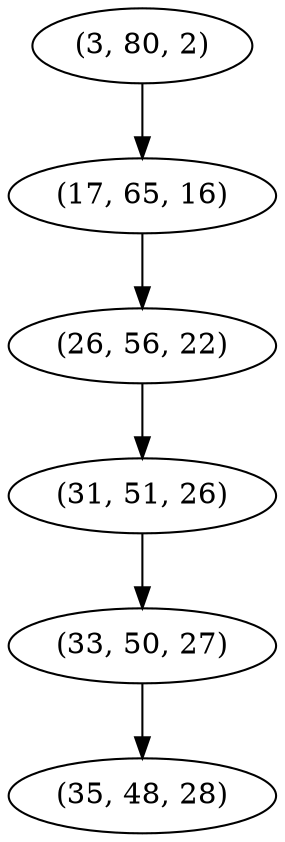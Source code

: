 digraph tree {
    "(3, 80, 2)";
    "(17, 65, 16)";
    "(26, 56, 22)";
    "(31, 51, 26)";
    "(33, 50, 27)";
    "(35, 48, 28)";
    "(3, 80, 2)" -> "(17, 65, 16)";
    "(17, 65, 16)" -> "(26, 56, 22)";
    "(26, 56, 22)" -> "(31, 51, 26)";
    "(31, 51, 26)" -> "(33, 50, 27)";
    "(33, 50, 27)" -> "(35, 48, 28)";
}
